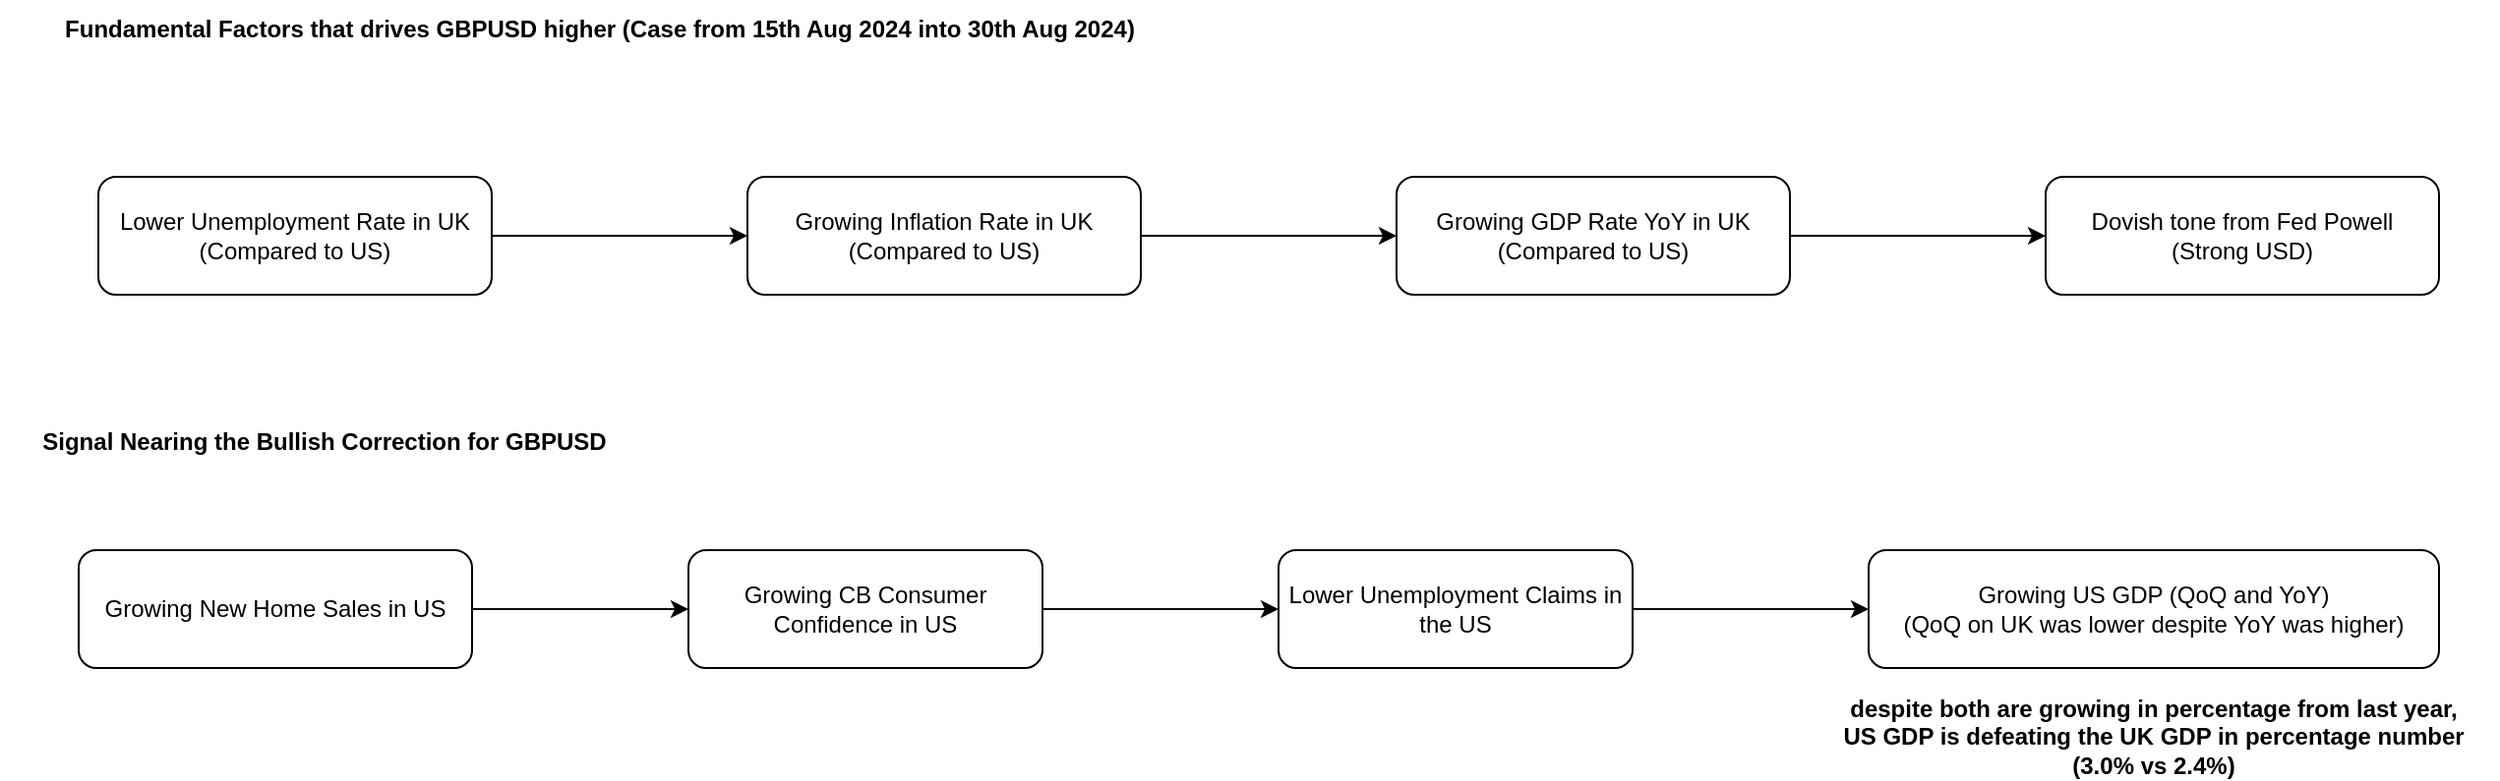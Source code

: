 <mxfile version="25.0.3">
  <diagram name="GBPUSD" id="BbSxssQzb4WoP3wDunCL">
    <mxGraphModel dx="1674" dy="792" grid="1" gridSize="10" guides="1" tooltips="1" connect="1" arrows="1" fold="1" page="1" pageScale="1" pageWidth="1700" pageHeight="1100" math="0" shadow="0">
      <root>
        <mxCell id="0" />
        <mxCell id="1" parent="0" />
        <mxCell id="jvyVlgBArIjrGOAw--vj-1" value="&lt;b&gt;Fundamental Factors that drives GBPUSD higher (Case from 15th Aug 2024 into 30th Aug 2024)&lt;/b&gt;" style="text;html=1;align=center;verticalAlign=middle;whiteSpace=wrap;rounded=0;" vertex="1" parent="1">
          <mxGeometry x="60" y="40" width="590" height="30" as="geometry" />
        </mxCell>
        <mxCell id="jvyVlgBArIjrGOAw--vj-4" style="edgeStyle=orthogonalEdgeStyle;rounded=0;orthogonalLoop=1;jettySize=auto;html=1;exitX=1;exitY=0.5;exitDx=0;exitDy=0;" edge="1" parent="1" source="jvyVlgBArIjrGOAw--vj-2" target="jvyVlgBArIjrGOAw--vj-3">
          <mxGeometry relative="1" as="geometry" />
        </mxCell>
        <mxCell id="jvyVlgBArIjrGOAw--vj-2" value="&lt;div&gt;Lower Unemployment Rate in UK&lt;/div&gt;&lt;div&gt;(Compared to US)&lt;br&gt;&lt;/div&gt;" style="rounded=1;whiteSpace=wrap;html=1;" vertex="1" parent="1">
          <mxGeometry x="100" y="130" width="200" height="60" as="geometry" />
        </mxCell>
        <mxCell id="jvyVlgBArIjrGOAw--vj-6" style="edgeStyle=orthogonalEdgeStyle;rounded=0;orthogonalLoop=1;jettySize=auto;html=1;exitX=1;exitY=0.5;exitDx=0;exitDy=0;entryX=0;entryY=0.5;entryDx=0;entryDy=0;" edge="1" parent="1" source="jvyVlgBArIjrGOAw--vj-3" target="jvyVlgBArIjrGOAw--vj-5">
          <mxGeometry relative="1" as="geometry" />
        </mxCell>
        <mxCell id="jvyVlgBArIjrGOAw--vj-3" value="&lt;div&gt;Growing Inflation Rate in UK&lt;/div&gt;&lt;div&gt;(Compared to US)&lt;br&gt;&lt;/div&gt;" style="rounded=1;whiteSpace=wrap;html=1;" vertex="1" parent="1">
          <mxGeometry x="430" y="130" width="200" height="60" as="geometry" />
        </mxCell>
        <mxCell id="jvyVlgBArIjrGOAw--vj-8" style="edgeStyle=orthogonalEdgeStyle;rounded=0;orthogonalLoop=1;jettySize=auto;html=1;exitX=1;exitY=0.5;exitDx=0;exitDy=0;entryX=0;entryY=0.5;entryDx=0;entryDy=0;" edge="1" parent="1" source="jvyVlgBArIjrGOAw--vj-5" target="jvyVlgBArIjrGOAw--vj-7">
          <mxGeometry relative="1" as="geometry" />
        </mxCell>
        <mxCell id="jvyVlgBArIjrGOAw--vj-5" value="&lt;div&gt;Growing GDP Rate YoY in UK&lt;/div&gt;&lt;div&gt;(Compared to US)&lt;br&gt;&lt;/div&gt;" style="rounded=1;whiteSpace=wrap;html=1;" vertex="1" parent="1">
          <mxGeometry x="760" y="130" width="200" height="60" as="geometry" />
        </mxCell>
        <mxCell id="jvyVlgBArIjrGOAw--vj-7" value="&lt;div&gt;Dovish tone from Fed Powell&lt;/div&gt;&lt;div&gt;(Strong USD)&lt;br&gt;&lt;/div&gt;" style="rounded=1;whiteSpace=wrap;html=1;" vertex="1" parent="1">
          <mxGeometry x="1090" y="130" width="200" height="60" as="geometry" />
        </mxCell>
        <mxCell id="jvyVlgBArIjrGOAw--vj-9" value="&lt;b&gt;Signal Nearing the Bullish Correction for GBPUSD&lt;br&gt;&lt;/b&gt;" style="text;html=1;align=center;verticalAlign=middle;whiteSpace=wrap;rounded=0;" vertex="1" parent="1">
          <mxGeometry x="50" y="250" width="330" height="30" as="geometry" />
        </mxCell>
        <mxCell id="jvyVlgBArIjrGOAw--vj-10" value="&lt;div&gt;Growing US GDP (QoQ and YoY)&lt;/div&gt;&lt;div&gt;(QoQ on UK was lower despite YoY was higher)&lt;br&gt;&lt;/div&gt;" style="rounded=1;whiteSpace=wrap;html=1;" vertex="1" parent="1">
          <mxGeometry x="1000" y="320" width="290" height="60" as="geometry" />
        </mxCell>
        <mxCell id="jvyVlgBArIjrGOAw--vj-14" style="edgeStyle=orthogonalEdgeStyle;rounded=0;orthogonalLoop=1;jettySize=auto;html=1;exitX=1;exitY=0.5;exitDx=0;exitDy=0;" edge="1" parent="1" source="jvyVlgBArIjrGOAw--vj-11" target="jvyVlgBArIjrGOAw--vj-13">
          <mxGeometry relative="1" as="geometry" />
        </mxCell>
        <mxCell id="jvyVlgBArIjrGOAw--vj-11" value="Growing New Home Sales in US" style="rounded=1;whiteSpace=wrap;html=1;" vertex="1" parent="1">
          <mxGeometry x="90" y="320" width="200" height="60" as="geometry" />
        </mxCell>
        <mxCell id="jvyVlgBArIjrGOAw--vj-16" style="edgeStyle=orthogonalEdgeStyle;rounded=0;orthogonalLoop=1;jettySize=auto;html=1;exitX=1;exitY=0.5;exitDx=0;exitDy=0;" edge="1" parent="1" source="jvyVlgBArIjrGOAw--vj-13" target="jvyVlgBArIjrGOAw--vj-15">
          <mxGeometry relative="1" as="geometry" />
        </mxCell>
        <mxCell id="jvyVlgBArIjrGOAw--vj-13" value="Growing CB Consumer Confidence in US" style="rounded=1;whiteSpace=wrap;html=1;" vertex="1" parent="1">
          <mxGeometry x="400" y="320" width="180" height="60" as="geometry" />
        </mxCell>
        <mxCell id="jvyVlgBArIjrGOAw--vj-17" style="edgeStyle=orthogonalEdgeStyle;rounded=0;orthogonalLoop=1;jettySize=auto;html=1;exitX=1;exitY=0.5;exitDx=0;exitDy=0;" edge="1" parent="1" source="jvyVlgBArIjrGOAw--vj-15" target="jvyVlgBArIjrGOAw--vj-10">
          <mxGeometry relative="1" as="geometry" />
        </mxCell>
        <mxCell id="jvyVlgBArIjrGOAw--vj-15" value="Lower Unemployment Claims in the US" style="rounded=1;whiteSpace=wrap;html=1;" vertex="1" parent="1">
          <mxGeometry x="700" y="320" width="180" height="60" as="geometry" />
        </mxCell>
        <mxCell id="jvyVlgBArIjrGOAw--vj-20" value="&lt;div&gt;&lt;b&gt;despite both are growing in percentage from last year,&lt;/b&gt;&lt;/div&gt;&lt;div&gt;&lt;b&gt;US GDP is defeating the UK GDP in percentage number&lt;/b&gt;&lt;/div&gt;&lt;div&gt;&lt;b&gt;(3.0% vs 2.4%)&lt;br&gt;&lt;/b&gt;&lt;/div&gt;" style="text;html=1;align=center;verticalAlign=middle;whiteSpace=wrap;rounded=0;" vertex="1" parent="1">
          <mxGeometry x="970" y="400" width="350" height="30" as="geometry" />
        </mxCell>
      </root>
    </mxGraphModel>
  </diagram>
</mxfile>
